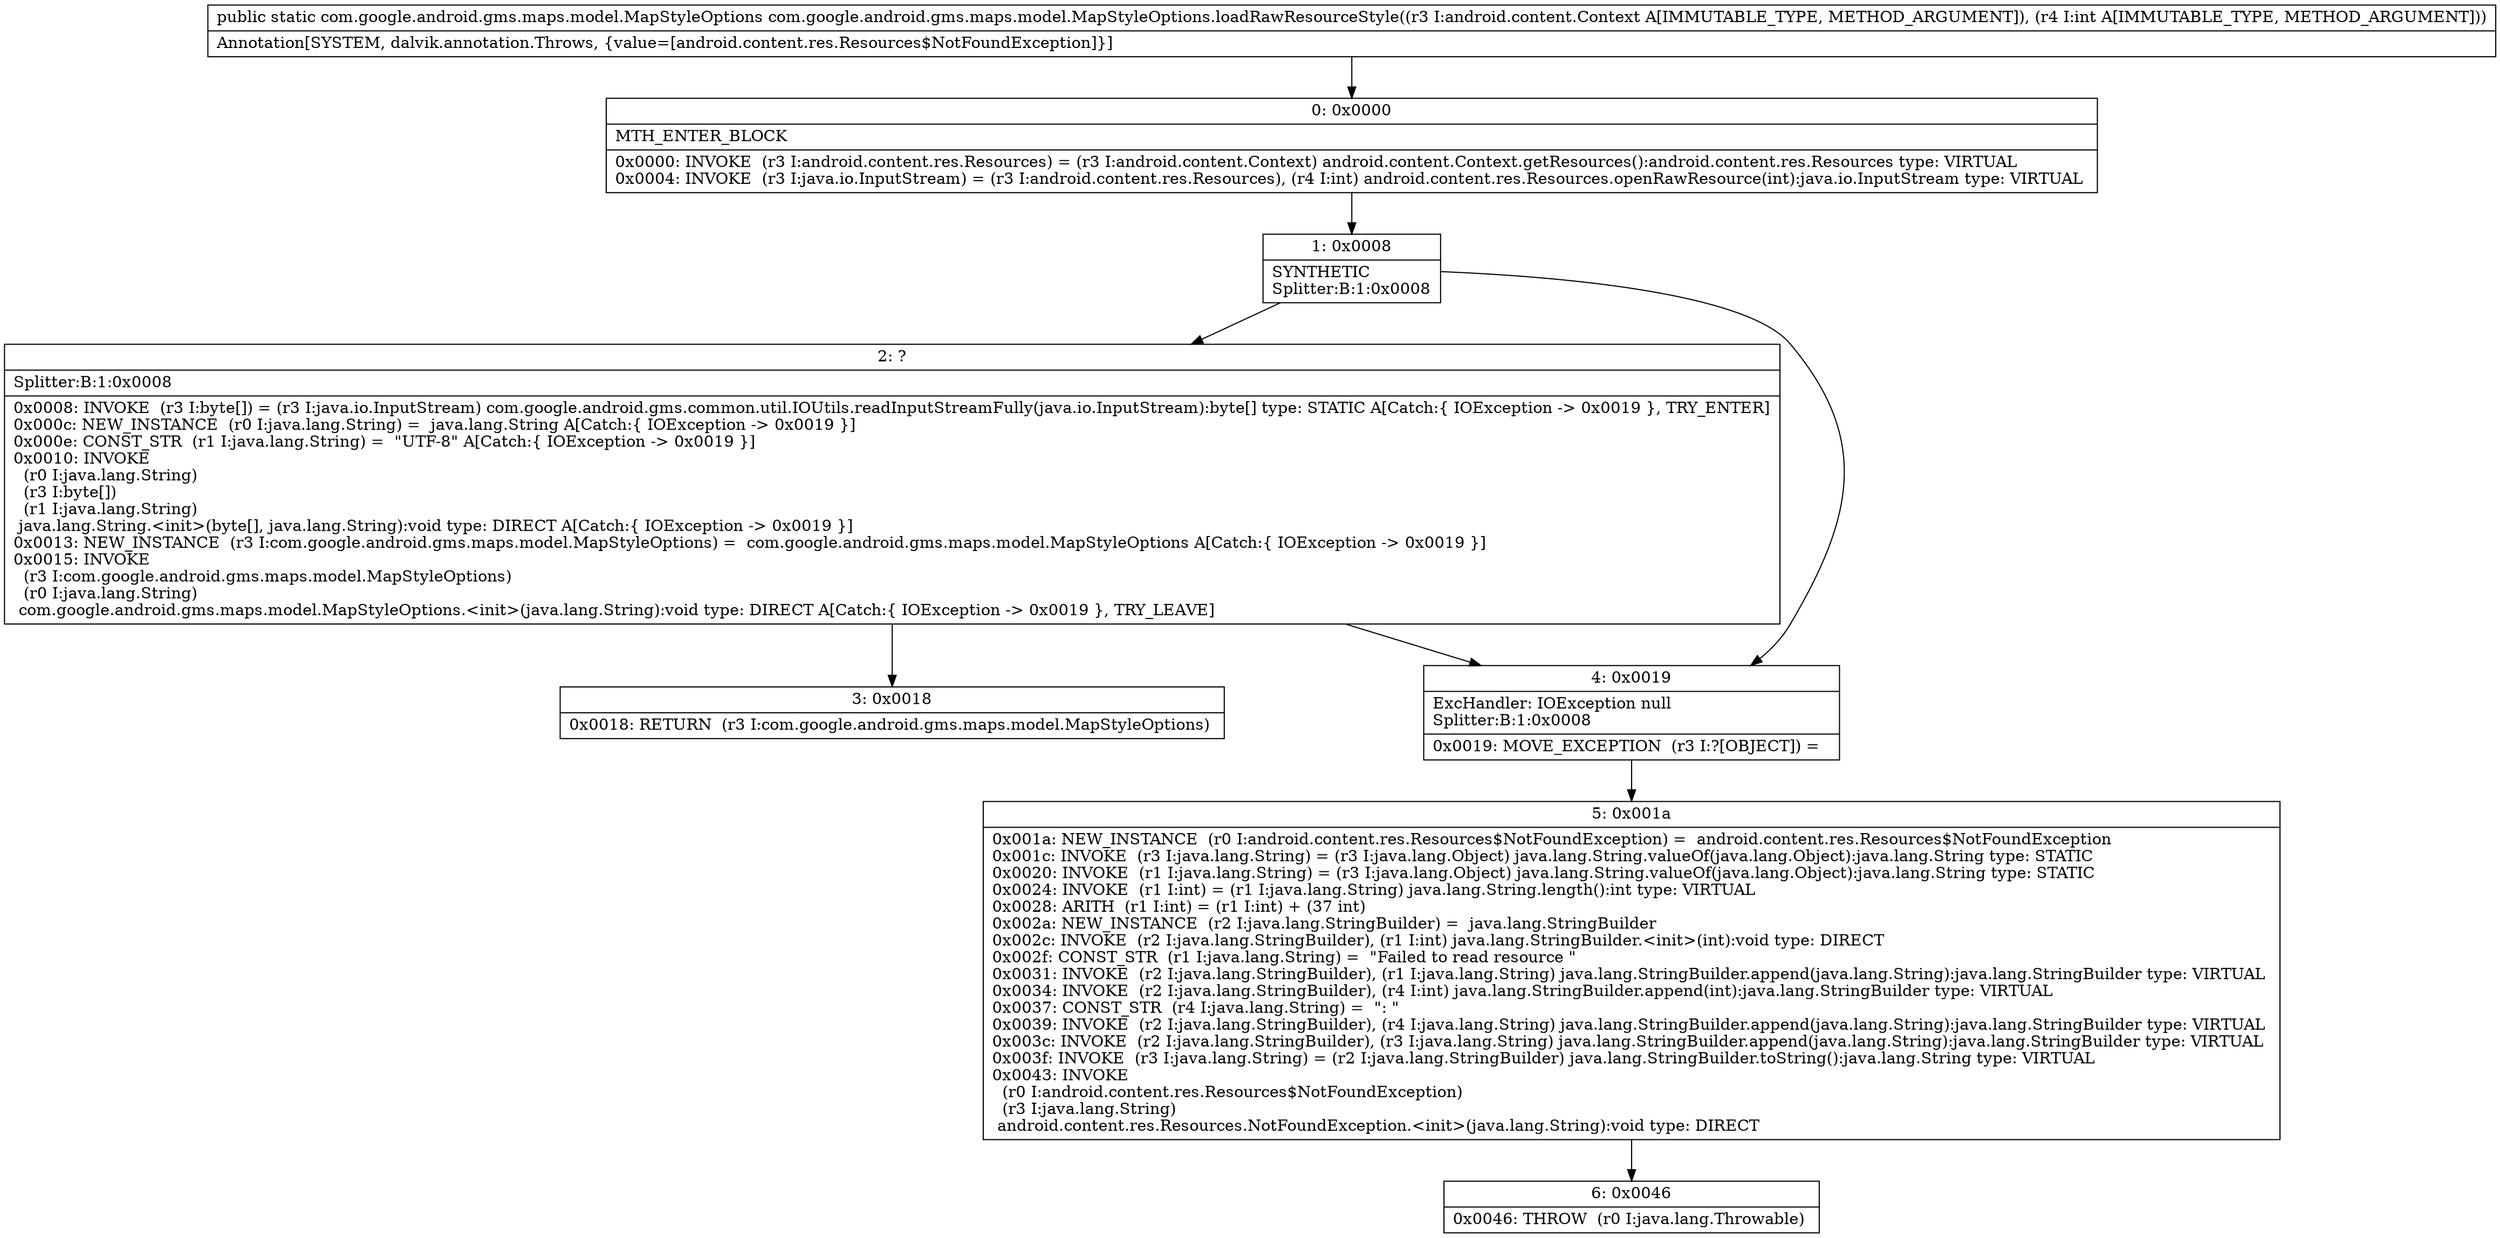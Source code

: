 digraph "CFG forcom.google.android.gms.maps.model.MapStyleOptions.loadRawResourceStyle(Landroid\/content\/Context;I)Lcom\/google\/android\/gms\/maps\/model\/MapStyleOptions;" {
Node_0 [shape=record,label="{0\:\ 0x0000|MTH_ENTER_BLOCK\l|0x0000: INVOKE  (r3 I:android.content.res.Resources) = (r3 I:android.content.Context) android.content.Context.getResources():android.content.res.Resources type: VIRTUAL \l0x0004: INVOKE  (r3 I:java.io.InputStream) = (r3 I:android.content.res.Resources), (r4 I:int) android.content.res.Resources.openRawResource(int):java.io.InputStream type: VIRTUAL \l}"];
Node_1 [shape=record,label="{1\:\ 0x0008|SYNTHETIC\lSplitter:B:1:0x0008\l}"];
Node_2 [shape=record,label="{2\:\ ?|Splitter:B:1:0x0008\l|0x0008: INVOKE  (r3 I:byte[]) = (r3 I:java.io.InputStream) com.google.android.gms.common.util.IOUtils.readInputStreamFully(java.io.InputStream):byte[] type: STATIC A[Catch:\{ IOException \-\> 0x0019 \}, TRY_ENTER]\l0x000c: NEW_INSTANCE  (r0 I:java.lang.String) =  java.lang.String A[Catch:\{ IOException \-\> 0x0019 \}]\l0x000e: CONST_STR  (r1 I:java.lang.String) =  \"UTF\-8\" A[Catch:\{ IOException \-\> 0x0019 \}]\l0x0010: INVOKE  \l  (r0 I:java.lang.String)\l  (r3 I:byte[])\l  (r1 I:java.lang.String)\l java.lang.String.\<init\>(byte[], java.lang.String):void type: DIRECT A[Catch:\{ IOException \-\> 0x0019 \}]\l0x0013: NEW_INSTANCE  (r3 I:com.google.android.gms.maps.model.MapStyleOptions) =  com.google.android.gms.maps.model.MapStyleOptions A[Catch:\{ IOException \-\> 0x0019 \}]\l0x0015: INVOKE  \l  (r3 I:com.google.android.gms.maps.model.MapStyleOptions)\l  (r0 I:java.lang.String)\l com.google.android.gms.maps.model.MapStyleOptions.\<init\>(java.lang.String):void type: DIRECT A[Catch:\{ IOException \-\> 0x0019 \}, TRY_LEAVE]\l}"];
Node_3 [shape=record,label="{3\:\ 0x0018|0x0018: RETURN  (r3 I:com.google.android.gms.maps.model.MapStyleOptions) \l}"];
Node_4 [shape=record,label="{4\:\ 0x0019|ExcHandler: IOException null\lSplitter:B:1:0x0008\l|0x0019: MOVE_EXCEPTION  (r3 I:?[OBJECT]) =  \l}"];
Node_5 [shape=record,label="{5\:\ 0x001a|0x001a: NEW_INSTANCE  (r0 I:android.content.res.Resources$NotFoundException) =  android.content.res.Resources$NotFoundException \l0x001c: INVOKE  (r3 I:java.lang.String) = (r3 I:java.lang.Object) java.lang.String.valueOf(java.lang.Object):java.lang.String type: STATIC \l0x0020: INVOKE  (r1 I:java.lang.String) = (r3 I:java.lang.Object) java.lang.String.valueOf(java.lang.Object):java.lang.String type: STATIC \l0x0024: INVOKE  (r1 I:int) = (r1 I:java.lang.String) java.lang.String.length():int type: VIRTUAL \l0x0028: ARITH  (r1 I:int) = (r1 I:int) + (37 int) \l0x002a: NEW_INSTANCE  (r2 I:java.lang.StringBuilder) =  java.lang.StringBuilder \l0x002c: INVOKE  (r2 I:java.lang.StringBuilder), (r1 I:int) java.lang.StringBuilder.\<init\>(int):void type: DIRECT \l0x002f: CONST_STR  (r1 I:java.lang.String) =  \"Failed to read resource \" \l0x0031: INVOKE  (r2 I:java.lang.StringBuilder), (r1 I:java.lang.String) java.lang.StringBuilder.append(java.lang.String):java.lang.StringBuilder type: VIRTUAL \l0x0034: INVOKE  (r2 I:java.lang.StringBuilder), (r4 I:int) java.lang.StringBuilder.append(int):java.lang.StringBuilder type: VIRTUAL \l0x0037: CONST_STR  (r4 I:java.lang.String) =  \": \" \l0x0039: INVOKE  (r2 I:java.lang.StringBuilder), (r4 I:java.lang.String) java.lang.StringBuilder.append(java.lang.String):java.lang.StringBuilder type: VIRTUAL \l0x003c: INVOKE  (r2 I:java.lang.StringBuilder), (r3 I:java.lang.String) java.lang.StringBuilder.append(java.lang.String):java.lang.StringBuilder type: VIRTUAL \l0x003f: INVOKE  (r3 I:java.lang.String) = (r2 I:java.lang.StringBuilder) java.lang.StringBuilder.toString():java.lang.String type: VIRTUAL \l0x0043: INVOKE  \l  (r0 I:android.content.res.Resources$NotFoundException)\l  (r3 I:java.lang.String)\l android.content.res.Resources.NotFoundException.\<init\>(java.lang.String):void type: DIRECT \l}"];
Node_6 [shape=record,label="{6\:\ 0x0046|0x0046: THROW  (r0 I:java.lang.Throwable) \l}"];
MethodNode[shape=record,label="{public static com.google.android.gms.maps.model.MapStyleOptions com.google.android.gms.maps.model.MapStyleOptions.loadRawResourceStyle((r3 I:android.content.Context A[IMMUTABLE_TYPE, METHOD_ARGUMENT]), (r4 I:int A[IMMUTABLE_TYPE, METHOD_ARGUMENT]))  | Annotation[SYSTEM, dalvik.annotation.Throws, \{value=[android.content.res.Resources$NotFoundException]\}]\l}"];
MethodNode -> Node_0;
Node_0 -> Node_1;
Node_1 -> Node_2;
Node_1 -> Node_4;
Node_2 -> Node_3;
Node_2 -> Node_4;
Node_4 -> Node_5;
Node_5 -> Node_6;
}

